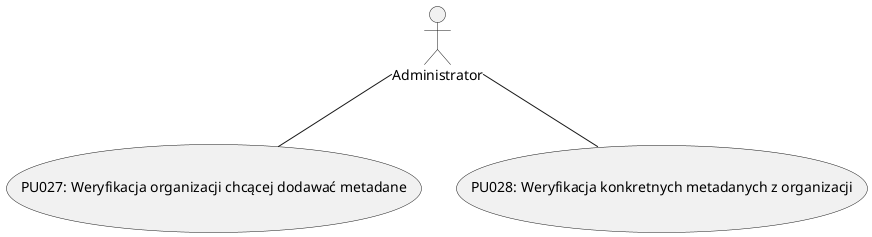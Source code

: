 @startuml Weryfikacja i kontrola dostępu do źródeł

actor "Administrator" as Admin

usecase "PU027: Weryfikacja organizacji chcącej dodawać metadane" as UC1
usecase "PU028: Weryfikacja konkretnych metadanych z organizacji" as UC2

Admin -- UC1
Admin -- UC2

@enduml
